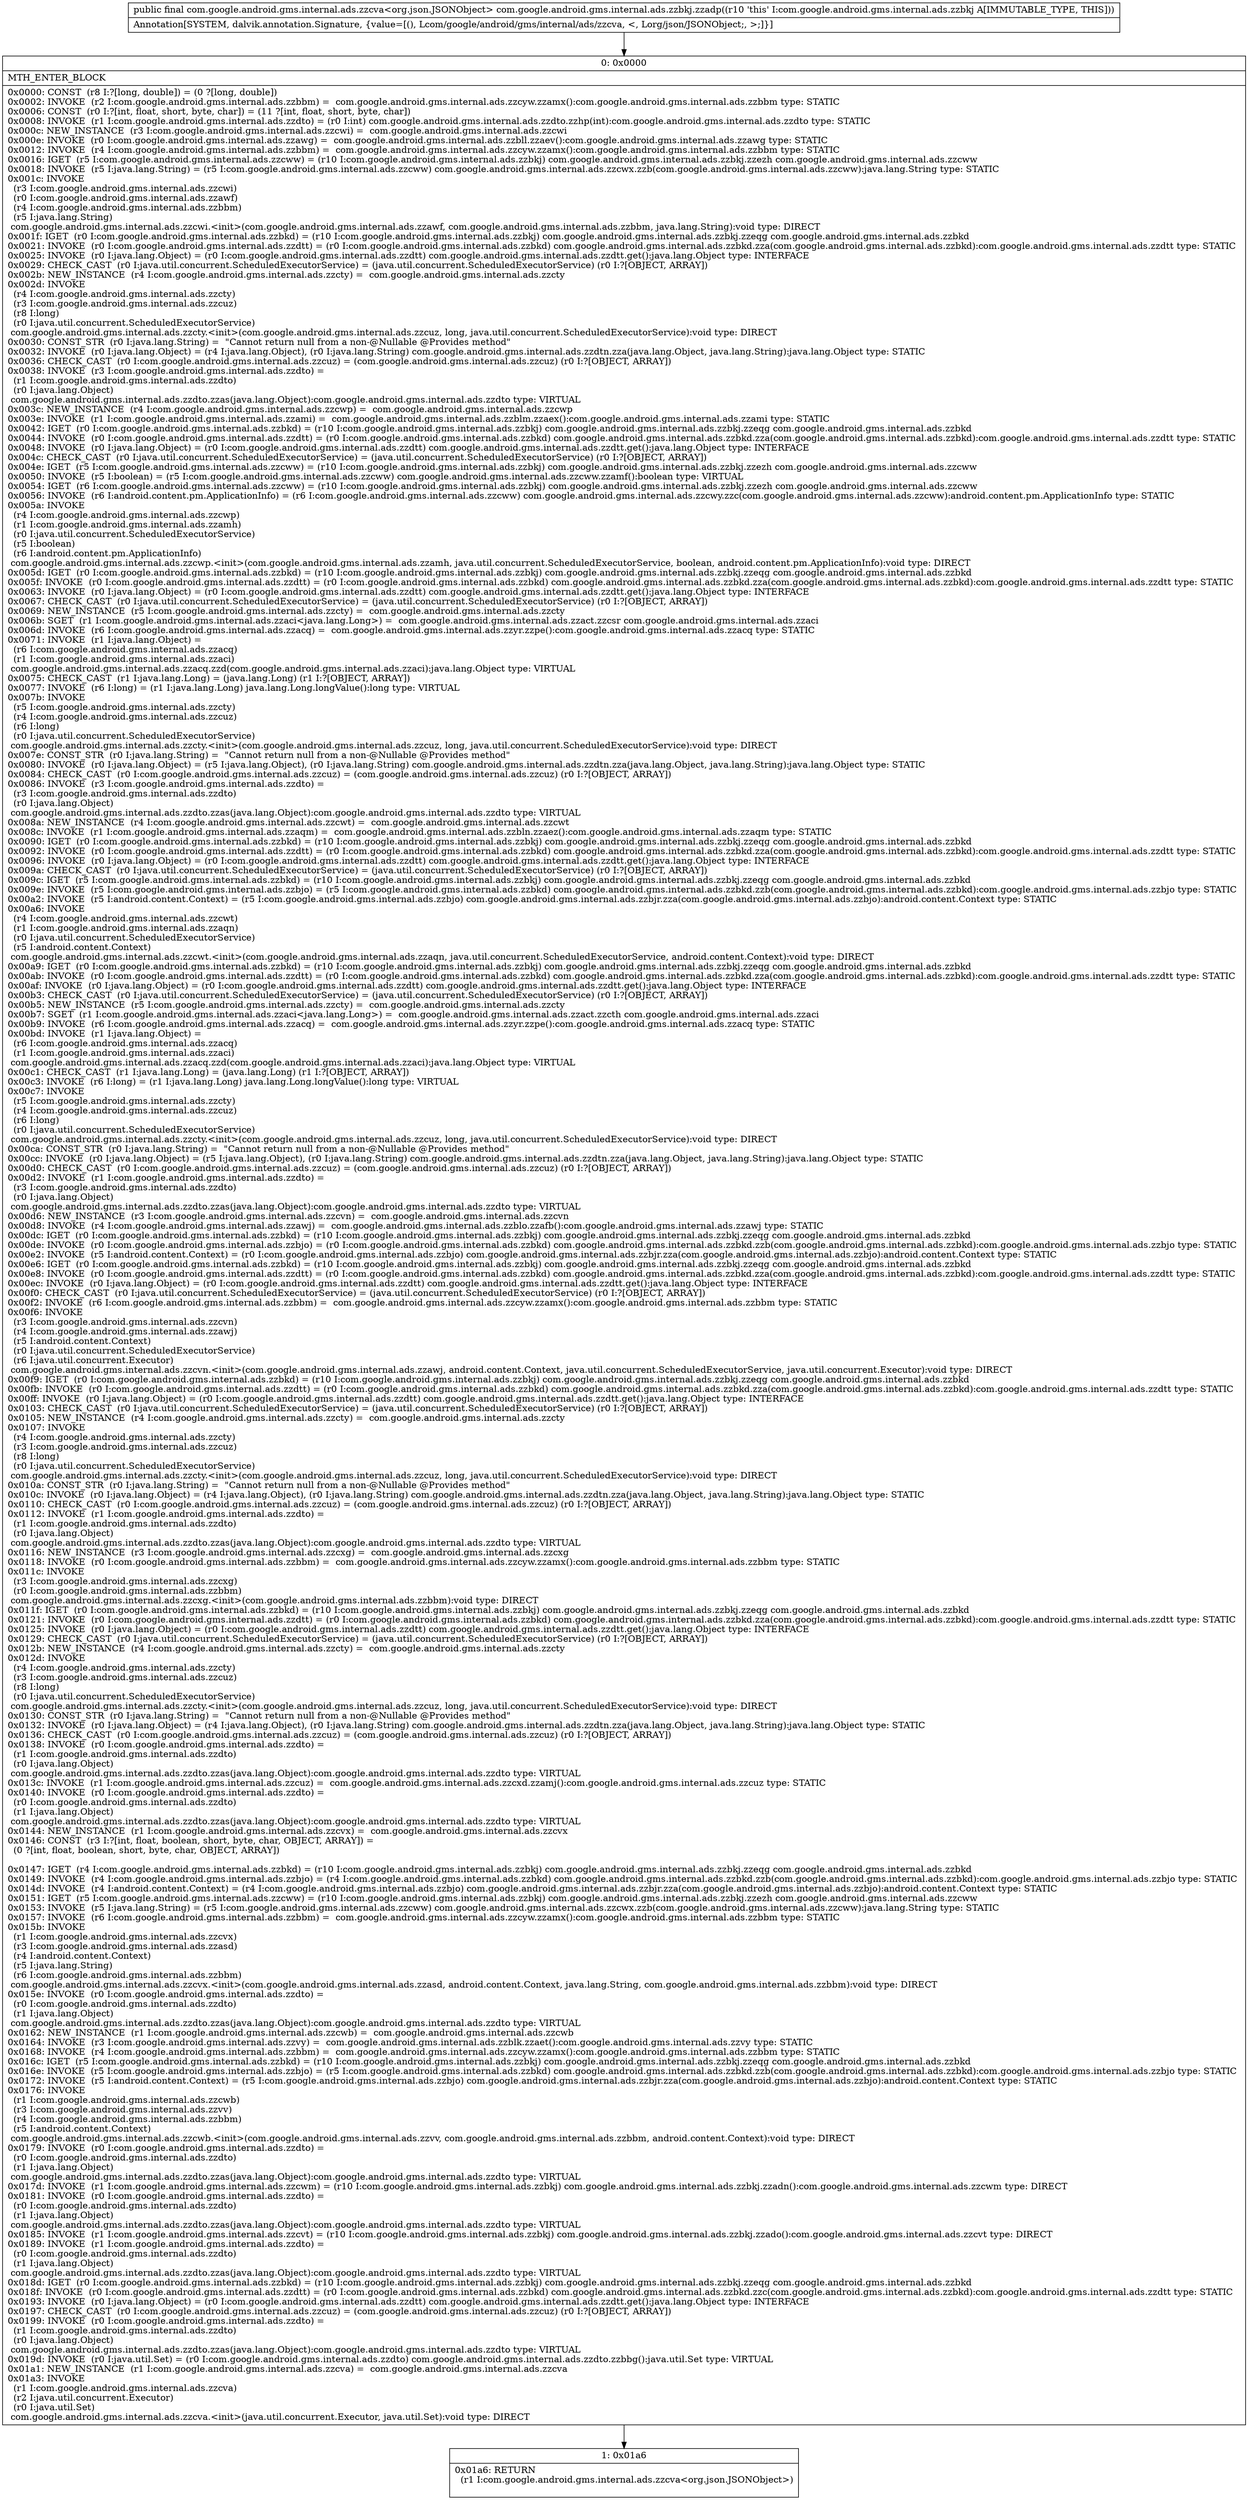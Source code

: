 digraph "CFG forcom.google.android.gms.internal.ads.zzbkj.zzadp()Lcom\/google\/android\/gms\/internal\/ads\/zzcva;" {
Node_0 [shape=record,label="{0\:\ 0x0000|MTH_ENTER_BLOCK\l|0x0000: CONST  (r8 I:?[long, double]) = (0 ?[long, double]) \l0x0002: INVOKE  (r2 I:com.google.android.gms.internal.ads.zzbbm) =  com.google.android.gms.internal.ads.zzcyw.zzamx():com.google.android.gms.internal.ads.zzbbm type: STATIC \l0x0006: CONST  (r0 I:?[int, float, short, byte, char]) = (11 ?[int, float, short, byte, char]) \l0x0008: INVOKE  (r1 I:com.google.android.gms.internal.ads.zzdto) = (r0 I:int) com.google.android.gms.internal.ads.zzdto.zzhp(int):com.google.android.gms.internal.ads.zzdto type: STATIC \l0x000c: NEW_INSTANCE  (r3 I:com.google.android.gms.internal.ads.zzcwi) =  com.google.android.gms.internal.ads.zzcwi \l0x000e: INVOKE  (r0 I:com.google.android.gms.internal.ads.zzawg) =  com.google.android.gms.internal.ads.zzbll.zzaev():com.google.android.gms.internal.ads.zzawg type: STATIC \l0x0012: INVOKE  (r4 I:com.google.android.gms.internal.ads.zzbbm) =  com.google.android.gms.internal.ads.zzcyw.zzamx():com.google.android.gms.internal.ads.zzbbm type: STATIC \l0x0016: IGET  (r5 I:com.google.android.gms.internal.ads.zzcww) = (r10 I:com.google.android.gms.internal.ads.zzbkj) com.google.android.gms.internal.ads.zzbkj.zzezh com.google.android.gms.internal.ads.zzcww \l0x0018: INVOKE  (r5 I:java.lang.String) = (r5 I:com.google.android.gms.internal.ads.zzcww) com.google.android.gms.internal.ads.zzcwx.zzb(com.google.android.gms.internal.ads.zzcww):java.lang.String type: STATIC \l0x001c: INVOKE  \l  (r3 I:com.google.android.gms.internal.ads.zzcwi)\l  (r0 I:com.google.android.gms.internal.ads.zzawf)\l  (r4 I:com.google.android.gms.internal.ads.zzbbm)\l  (r5 I:java.lang.String)\l com.google.android.gms.internal.ads.zzcwi.\<init\>(com.google.android.gms.internal.ads.zzawf, com.google.android.gms.internal.ads.zzbbm, java.lang.String):void type: DIRECT \l0x001f: IGET  (r0 I:com.google.android.gms.internal.ads.zzbkd) = (r10 I:com.google.android.gms.internal.ads.zzbkj) com.google.android.gms.internal.ads.zzbkj.zzeqg com.google.android.gms.internal.ads.zzbkd \l0x0021: INVOKE  (r0 I:com.google.android.gms.internal.ads.zzdtt) = (r0 I:com.google.android.gms.internal.ads.zzbkd) com.google.android.gms.internal.ads.zzbkd.zza(com.google.android.gms.internal.ads.zzbkd):com.google.android.gms.internal.ads.zzdtt type: STATIC \l0x0025: INVOKE  (r0 I:java.lang.Object) = (r0 I:com.google.android.gms.internal.ads.zzdtt) com.google.android.gms.internal.ads.zzdtt.get():java.lang.Object type: INTERFACE \l0x0029: CHECK_CAST  (r0 I:java.util.concurrent.ScheduledExecutorService) = (java.util.concurrent.ScheduledExecutorService) (r0 I:?[OBJECT, ARRAY]) \l0x002b: NEW_INSTANCE  (r4 I:com.google.android.gms.internal.ads.zzcty) =  com.google.android.gms.internal.ads.zzcty \l0x002d: INVOKE  \l  (r4 I:com.google.android.gms.internal.ads.zzcty)\l  (r3 I:com.google.android.gms.internal.ads.zzcuz)\l  (r8 I:long)\l  (r0 I:java.util.concurrent.ScheduledExecutorService)\l com.google.android.gms.internal.ads.zzcty.\<init\>(com.google.android.gms.internal.ads.zzcuz, long, java.util.concurrent.ScheduledExecutorService):void type: DIRECT \l0x0030: CONST_STR  (r0 I:java.lang.String) =  \"Cannot return null from a non\-@Nullable @Provides method\" \l0x0032: INVOKE  (r0 I:java.lang.Object) = (r4 I:java.lang.Object), (r0 I:java.lang.String) com.google.android.gms.internal.ads.zzdtn.zza(java.lang.Object, java.lang.String):java.lang.Object type: STATIC \l0x0036: CHECK_CAST  (r0 I:com.google.android.gms.internal.ads.zzcuz) = (com.google.android.gms.internal.ads.zzcuz) (r0 I:?[OBJECT, ARRAY]) \l0x0038: INVOKE  (r3 I:com.google.android.gms.internal.ads.zzdto) = \l  (r1 I:com.google.android.gms.internal.ads.zzdto)\l  (r0 I:java.lang.Object)\l com.google.android.gms.internal.ads.zzdto.zzas(java.lang.Object):com.google.android.gms.internal.ads.zzdto type: VIRTUAL \l0x003c: NEW_INSTANCE  (r4 I:com.google.android.gms.internal.ads.zzcwp) =  com.google.android.gms.internal.ads.zzcwp \l0x003e: INVOKE  (r1 I:com.google.android.gms.internal.ads.zzami) =  com.google.android.gms.internal.ads.zzblm.zzaex():com.google.android.gms.internal.ads.zzami type: STATIC \l0x0042: IGET  (r0 I:com.google.android.gms.internal.ads.zzbkd) = (r10 I:com.google.android.gms.internal.ads.zzbkj) com.google.android.gms.internal.ads.zzbkj.zzeqg com.google.android.gms.internal.ads.zzbkd \l0x0044: INVOKE  (r0 I:com.google.android.gms.internal.ads.zzdtt) = (r0 I:com.google.android.gms.internal.ads.zzbkd) com.google.android.gms.internal.ads.zzbkd.zza(com.google.android.gms.internal.ads.zzbkd):com.google.android.gms.internal.ads.zzdtt type: STATIC \l0x0048: INVOKE  (r0 I:java.lang.Object) = (r0 I:com.google.android.gms.internal.ads.zzdtt) com.google.android.gms.internal.ads.zzdtt.get():java.lang.Object type: INTERFACE \l0x004c: CHECK_CAST  (r0 I:java.util.concurrent.ScheduledExecutorService) = (java.util.concurrent.ScheduledExecutorService) (r0 I:?[OBJECT, ARRAY]) \l0x004e: IGET  (r5 I:com.google.android.gms.internal.ads.zzcww) = (r10 I:com.google.android.gms.internal.ads.zzbkj) com.google.android.gms.internal.ads.zzbkj.zzezh com.google.android.gms.internal.ads.zzcww \l0x0050: INVOKE  (r5 I:boolean) = (r5 I:com.google.android.gms.internal.ads.zzcww) com.google.android.gms.internal.ads.zzcww.zzamf():boolean type: VIRTUAL \l0x0054: IGET  (r6 I:com.google.android.gms.internal.ads.zzcww) = (r10 I:com.google.android.gms.internal.ads.zzbkj) com.google.android.gms.internal.ads.zzbkj.zzezh com.google.android.gms.internal.ads.zzcww \l0x0056: INVOKE  (r6 I:android.content.pm.ApplicationInfo) = (r6 I:com.google.android.gms.internal.ads.zzcww) com.google.android.gms.internal.ads.zzcwy.zzc(com.google.android.gms.internal.ads.zzcww):android.content.pm.ApplicationInfo type: STATIC \l0x005a: INVOKE  \l  (r4 I:com.google.android.gms.internal.ads.zzcwp)\l  (r1 I:com.google.android.gms.internal.ads.zzamh)\l  (r0 I:java.util.concurrent.ScheduledExecutorService)\l  (r5 I:boolean)\l  (r6 I:android.content.pm.ApplicationInfo)\l com.google.android.gms.internal.ads.zzcwp.\<init\>(com.google.android.gms.internal.ads.zzamh, java.util.concurrent.ScheduledExecutorService, boolean, android.content.pm.ApplicationInfo):void type: DIRECT \l0x005d: IGET  (r0 I:com.google.android.gms.internal.ads.zzbkd) = (r10 I:com.google.android.gms.internal.ads.zzbkj) com.google.android.gms.internal.ads.zzbkj.zzeqg com.google.android.gms.internal.ads.zzbkd \l0x005f: INVOKE  (r0 I:com.google.android.gms.internal.ads.zzdtt) = (r0 I:com.google.android.gms.internal.ads.zzbkd) com.google.android.gms.internal.ads.zzbkd.zza(com.google.android.gms.internal.ads.zzbkd):com.google.android.gms.internal.ads.zzdtt type: STATIC \l0x0063: INVOKE  (r0 I:java.lang.Object) = (r0 I:com.google.android.gms.internal.ads.zzdtt) com.google.android.gms.internal.ads.zzdtt.get():java.lang.Object type: INTERFACE \l0x0067: CHECK_CAST  (r0 I:java.util.concurrent.ScheduledExecutorService) = (java.util.concurrent.ScheduledExecutorService) (r0 I:?[OBJECT, ARRAY]) \l0x0069: NEW_INSTANCE  (r5 I:com.google.android.gms.internal.ads.zzcty) =  com.google.android.gms.internal.ads.zzcty \l0x006b: SGET  (r1 I:com.google.android.gms.internal.ads.zzaci\<java.lang.Long\>) =  com.google.android.gms.internal.ads.zzact.zzcsr com.google.android.gms.internal.ads.zzaci \l0x006d: INVOKE  (r6 I:com.google.android.gms.internal.ads.zzacq) =  com.google.android.gms.internal.ads.zzyr.zzpe():com.google.android.gms.internal.ads.zzacq type: STATIC \l0x0071: INVOKE  (r1 I:java.lang.Object) = \l  (r6 I:com.google.android.gms.internal.ads.zzacq)\l  (r1 I:com.google.android.gms.internal.ads.zzaci)\l com.google.android.gms.internal.ads.zzacq.zzd(com.google.android.gms.internal.ads.zzaci):java.lang.Object type: VIRTUAL \l0x0075: CHECK_CAST  (r1 I:java.lang.Long) = (java.lang.Long) (r1 I:?[OBJECT, ARRAY]) \l0x0077: INVOKE  (r6 I:long) = (r1 I:java.lang.Long) java.lang.Long.longValue():long type: VIRTUAL \l0x007b: INVOKE  \l  (r5 I:com.google.android.gms.internal.ads.zzcty)\l  (r4 I:com.google.android.gms.internal.ads.zzcuz)\l  (r6 I:long)\l  (r0 I:java.util.concurrent.ScheduledExecutorService)\l com.google.android.gms.internal.ads.zzcty.\<init\>(com.google.android.gms.internal.ads.zzcuz, long, java.util.concurrent.ScheduledExecutorService):void type: DIRECT \l0x007e: CONST_STR  (r0 I:java.lang.String) =  \"Cannot return null from a non\-@Nullable @Provides method\" \l0x0080: INVOKE  (r0 I:java.lang.Object) = (r5 I:java.lang.Object), (r0 I:java.lang.String) com.google.android.gms.internal.ads.zzdtn.zza(java.lang.Object, java.lang.String):java.lang.Object type: STATIC \l0x0084: CHECK_CAST  (r0 I:com.google.android.gms.internal.ads.zzcuz) = (com.google.android.gms.internal.ads.zzcuz) (r0 I:?[OBJECT, ARRAY]) \l0x0086: INVOKE  (r3 I:com.google.android.gms.internal.ads.zzdto) = \l  (r3 I:com.google.android.gms.internal.ads.zzdto)\l  (r0 I:java.lang.Object)\l com.google.android.gms.internal.ads.zzdto.zzas(java.lang.Object):com.google.android.gms.internal.ads.zzdto type: VIRTUAL \l0x008a: NEW_INSTANCE  (r4 I:com.google.android.gms.internal.ads.zzcwt) =  com.google.android.gms.internal.ads.zzcwt \l0x008c: INVOKE  (r1 I:com.google.android.gms.internal.ads.zzaqm) =  com.google.android.gms.internal.ads.zzbln.zzaez():com.google.android.gms.internal.ads.zzaqm type: STATIC \l0x0090: IGET  (r0 I:com.google.android.gms.internal.ads.zzbkd) = (r10 I:com.google.android.gms.internal.ads.zzbkj) com.google.android.gms.internal.ads.zzbkj.zzeqg com.google.android.gms.internal.ads.zzbkd \l0x0092: INVOKE  (r0 I:com.google.android.gms.internal.ads.zzdtt) = (r0 I:com.google.android.gms.internal.ads.zzbkd) com.google.android.gms.internal.ads.zzbkd.zza(com.google.android.gms.internal.ads.zzbkd):com.google.android.gms.internal.ads.zzdtt type: STATIC \l0x0096: INVOKE  (r0 I:java.lang.Object) = (r0 I:com.google.android.gms.internal.ads.zzdtt) com.google.android.gms.internal.ads.zzdtt.get():java.lang.Object type: INTERFACE \l0x009a: CHECK_CAST  (r0 I:java.util.concurrent.ScheduledExecutorService) = (java.util.concurrent.ScheduledExecutorService) (r0 I:?[OBJECT, ARRAY]) \l0x009c: IGET  (r5 I:com.google.android.gms.internal.ads.zzbkd) = (r10 I:com.google.android.gms.internal.ads.zzbkj) com.google.android.gms.internal.ads.zzbkj.zzeqg com.google.android.gms.internal.ads.zzbkd \l0x009e: INVOKE  (r5 I:com.google.android.gms.internal.ads.zzbjo) = (r5 I:com.google.android.gms.internal.ads.zzbkd) com.google.android.gms.internal.ads.zzbkd.zzb(com.google.android.gms.internal.ads.zzbkd):com.google.android.gms.internal.ads.zzbjo type: STATIC \l0x00a2: INVOKE  (r5 I:android.content.Context) = (r5 I:com.google.android.gms.internal.ads.zzbjo) com.google.android.gms.internal.ads.zzbjr.zza(com.google.android.gms.internal.ads.zzbjo):android.content.Context type: STATIC \l0x00a6: INVOKE  \l  (r4 I:com.google.android.gms.internal.ads.zzcwt)\l  (r1 I:com.google.android.gms.internal.ads.zzaqn)\l  (r0 I:java.util.concurrent.ScheduledExecutorService)\l  (r5 I:android.content.Context)\l com.google.android.gms.internal.ads.zzcwt.\<init\>(com.google.android.gms.internal.ads.zzaqn, java.util.concurrent.ScheduledExecutorService, android.content.Context):void type: DIRECT \l0x00a9: IGET  (r0 I:com.google.android.gms.internal.ads.zzbkd) = (r10 I:com.google.android.gms.internal.ads.zzbkj) com.google.android.gms.internal.ads.zzbkj.zzeqg com.google.android.gms.internal.ads.zzbkd \l0x00ab: INVOKE  (r0 I:com.google.android.gms.internal.ads.zzdtt) = (r0 I:com.google.android.gms.internal.ads.zzbkd) com.google.android.gms.internal.ads.zzbkd.zza(com.google.android.gms.internal.ads.zzbkd):com.google.android.gms.internal.ads.zzdtt type: STATIC \l0x00af: INVOKE  (r0 I:java.lang.Object) = (r0 I:com.google.android.gms.internal.ads.zzdtt) com.google.android.gms.internal.ads.zzdtt.get():java.lang.Object type: INTERFACE \l0x00b3: CHECK_CAST  (r0 I:java.util.concurrent.ScheduledExecutorService) = (java.util.concurrent.ScheduledExecutorService) (r0 I:?[OBJECT, ARRAY]) \l0x00b5: NEW_INSTANCE  (r5 I:com.google.android.gms.internal.ads.zzcty) =  com.google.android.gms.internal.ads.zzcty \l0x00b7: SGET  (r1 I:com.google.android.gms.internal.ads.zzaci\<java.lang.Long\>) =  com.google.android.gms.internal.ads.zzact.zzcth com.google.android.gms.internal.ads.zzaci \l0x00b9: INVOKE  (r6 I:com.google.android.gms.internal.ads.zzacq) =  com.google.android.gms.internal.ads.zzyr.zzpe():com.google.android.gms.internal.ads.zzacq type: STATIC \l0x00bd: INVOKE  (r1 I:java.lang.Object) = \l  (r6 I:com.google.android.gms.internal.ads.zzacq)\l  (r1 I:com.google.android.gms.internal.ads.zzaci)\l com.google.android.gms.internal.ads.zzacq.zzd(com.google.android.gms.internal.ads.zzaci):java.lang.Object type: VIRTUAL \l0x00c1: CHECK_CAST  (r1 I:java.lang.Long) = (java.lang.Long) (r1 I:?[OBJECT, ARRAY]) \l0x00c3: INVOKE  (r6 I:long) = (r1 I:java.lang.Long) java.lang.Long.longValue():long type: VIRTUAL \l0x00c7: INVOKE  \l  (r5 I:com.google.android.gms.internal.ads.zzcty)\l  (r4 I:com.google.android.gms.internal.ads.zzcuz)\l  (r6 I:long)\l  (r0 I:java.util.concurrent.ScheduledExecutorService)\l com.google.android.gms.internal.ads.zzcty.\<init\>(com.google.android.gms.internal.ads.zzcuz, long, java.util.concurrent.ScheduledExecutorService):void type: DIRECT \l0x00ca: CONST_STR  (r0 I:java.lang.String) =  \"Cannot return null from a non\-@Nullable @Provides method\" \l0x00cc: INVOKE  (r0 I:java.lang.Object) = (r5 I:java.lang.Object), (r0 I:java.lang.String) com.google.android.gms.internal.ads.zzdtn.zza(java.lang.Object, java.lang.String):java.lang.Object type: STATIC \l0x00d0: CHECK_CAST  (r0 I:com.google.android.gms.internal.ads.zzcuz) = (com.google.android.gms.internal.ads.zzcuz) (r0 I:?[OBJECT, ARRAY]) \l0x00d2: INVOKE  (r1 I:com.google.android.gms.internal.ads.zzdto) = \l  (r3 I:com.google.android.gms.internal.ads.zzdto)\l  (r0 I:java.lang.Object)\l com.google.android.gms.internal.ads.zzdto.zzas(java.lang.Object):com.google.android.gms.internal.ads.zzdto type: VIRTUAL \l0x00d6: NEW_INSTANCE  (r3 I:com.google.android.gms.internal.ads.zzcvn) =  com.google.android.gms.internal.ads.zzcvn \l0x00d8: INVOKE  (r4 I:com.google.android.gms.internal.ads.zzawj) =  com.google.android.gms.internal.ads.zzblo.zzafb():com.google.android.gms.internal.ads.zzawj type: STATIC \l0x00dc: IGET  (r0 I:com.google.android.gms.internal.ads.zzbkd) = (r10 I:com.google.android.gms.internal.ads.zzbkj) com.google.android.gms.internal.ads.zzbkj.zzeqg com.google.android.gms.internal.ads.zzbkd \l0x00de: INVOKE  (r0 I:com.google.android.gms.internal.ads.zzbjo) = (r0 I:com.google.android.gms.internal.ads.zzbkd) com.google.android.gms.internal.ads.zzbkd.zzb(com.google.android.gms.internal.ads.zzbkd):com.google.android.gms.internal.ads.zzbjo type: STATIC \l0x00e2: INVOKE  (r5 I:android.content.Context) = (r0 I:com.google.android.gms.internal.ads.zzbjo) com.google.android.gms.internal.ads.zzbjr.zza(com.google.android.gms.internal.ads.zzbjo):android.content.Context type: STATIC \l0x00e6: IGET  (r0 I:com.google.android.gms.internal.ads.zzbkd) = (r10 I:com.google.android.gms.internal.ads.zzbkj) com.google.android.gms.internal.ads.zzbkj.zzeqg com.google.android.gms.internal.ads.zzbkd \l0x00e8: INVOKE  (r0 I:com.google.android.gms.internal.ads.zzdtt) = (r0 I:com.google.android.gms.internal.ads.zzbkd) com.google.android.gms.internal.ads.zzbkd.zza(com.google.android.gms.internal.ads.zzbkd):com.google.android.gms.internal.ads.zzdtt type: STATIC \l0x00ec: INVOKE  (r0 I:java.lang.Object) = (r0 I:com.google.android.gms.internal.ads.zzdtt) com.google.android.gms.internal.ads.zzdtt.get():java.lang.Object type: INTERFACE \l0x00f0: CHECK_CAST  (r0 I:java.util.concurrent.ScheduledExecutorService) = (java.util.concurrent.ScheduledExecutorService) (r0 I:?[OBJECT, ARRAY]) \l0x00f2: INVOKE  (r6 I:com.google.android.gms.internal.ads.zzbbm) =  com.google.android.gms.internal.ads.zzcyw.zzamx():com.google.android.gms.internal.ads.zzbbm type: STATIC \l0x00f6: INVOKE  \l  (r3 I:com.google.android.gms.internal.ads.zzcvn)\l  (r4 I:com.google.android.gms.internal.ads.zzawj)\l  (r5 I:android.content.Context)\l  (r0 I:java.util.concurrent.ScheduledExecutorService)\l  (r6 I:java.util.concurrent.Executor)\l com.google.android.gms.internal.ads.zzcvn.\<init\>(com.google.android.gms.internal.ads.zzawj, android.content.Context, java.util.concurrent.ScheduledExecutorService, java.util.concurrent.Executor):void type: DIRECT \l0x00f9: IGET  (r0 I:com.google.android.gms.internal.ads.zzbkd) = (r10 I:com.google.android.gms.internal.ads.zzbkj) com.google.android.gms.internal.ads.zzbkj.zzeqg com.google.android.gms.internal.ads.zzbkd \l0x00fb: INVOKE  (r0 I:com.google.android.gms.internal.ads.zzdtt) = (r0 I:com.google.android.gms.internal.ads.zzbkd) com.google.android.gms.internal.ads.zzbkd.zza(com.google.android.gms.internal.ads.zzbkd):com.google.android.gms.internal.ads.zzdtt type: STATIC \l0x00ff: INVOKE  (r0 I:java.lang.Object) = (r0 I:com.google.android.gms.internal.ads.zzdtt) com.google.android.gms.internal.ads.zzdtt.get():java.lang.Object type: INTERFACE \l0x0103: CHECK_CAST  (r0 I:java.util.concurrent.ScheduledExecutorService) = (java.util.concurrent.ScheduledExecutorService) (r0 I:?[OBJECT, ARRAY]) \l0x0105: NEW_INSTANCE  (r4 I:com.google.android.gms.internal.ads.zzcty) =  com.google.android.gms.internal.ads.zzcty \l0x0107: INVOKE  \l  (r4 I:com.google.android.gms.internal.ads.zzcty)\l  (r3 I:com.google.android.gms.internal.ads.zzcuz)\l  (r8 I:long)\l  (r0 I:java.util.concurrent.ScheduledExecutorService)\l com.google.android.gms.internal.ads.zzcty.\<init\>(com.google.android.gms.internal.ads.zzcuz, long, java.util.concurrent.ScheduledExecutorService):void type: DIRECT \l0x010a: CONST_STR  (r0 I:java.lang.String) =  \"Cannot return null from a non\-@Nullable @Provides method\" \l0x010c: INVOKE  (r0 I:java.lang.Object) = (r4 I:java.lang.Object), (r0 I:java.lang.String) com.google.android.gms.internal.ads.zzdtn.zza(java.lang.Object, java.lang.String):java.lang.Object type: STATIC \l0x0110: CHECK_CAST  (r0 I:com.google.android.gms.internal.ads.zzcuz) = (com.google.android.gms.internal.ads.zzcuz) (r0 I:?[OBJECT, ARRAY]) \l0x0112: INVOKE  (r1 I:com.google.android.gms.internal.ads.zzdto) = \l  (r1 I:com.google.android.gms.internal.ads.zzdto)\l  (r0 I:java.lang.Object)\l com.google.android.gms.internal.ads.zzdto.zzas(java.lang.Object):com.google.android.gms.internal.ads.zzdto type: VIRTUAL \l0x0116: NEW_INSTANCE  (r3 I:com.google.android.gms.internal.ads.zzcxg) =  com.google.android.gms.internal.ads.zzcxg \l0x0118: INVOKE  (r0 I:com.google.android.gms.internal.ads.zzbbm) =  com.google.android.gms.internal.ads.zzcyw.zzamx():com.google.android.gms.internal.ads.zzbbm type: STATIC \l0x011c: INVOKE  \l  (r3 I:com.google.android.gms.internal.ads.zzcxg)\l  (r0 I:com.google.android.gms.internal.ads.zzbbm)\l com.google.android.gms.internal.ads.zzcxg.\<init\>(com.google.android.gms.internal.ads.zzbbm):void type: DIRECT \l0x011f: IGET  (r0 I:com.google.android.gms.internal.ads.zzbkd) = (r10 I:com.google.android.gms.internal.ads.zzbkj) com.google.android.gms.internal.ads.zzbkj.zzeqg com.google.android.gms.internal.ads.zzbkd \l0x0121: INVOKE  (r0 I:com.google.android.gms.internal.ads.zzdtt) = (r0 I:com.google.android.gms.internal.ads.zzbkd) com.google.android.gms.internal.ads.zzbkd.zza(com.google.android.gms.internal.ads.zzbkd):com.google.android.gms.internal.ads.zzdtt type: STATIC \l0x0125: INVOKE  (r0 I:java.lang.Object) = (r0 I:com.google.android.gms.internal.ads.zzdtt) com.google.android.gms.internal.ads.zzdtt.get():java.lang.Object type: INTERFACE \l0x0129: CHECK_CAST  (r0 I:java.util.concurrent.ScheduledExecutorService) = (java.util.concurrent.ScheduledExecutorService) (r0 I:?[OBJECT, ARRAY]) \l0x012b: NEW_INSTANCE  (r4 I:com.google.android.gms.internal.ads.zzcty) =  com.google.android.gms.internal.ads.zzcty \l0x012d: INVOKE  \l  (r4 I:com.google.android.gms.internal.ads.zzcty)\l  (r3 I:com.google.android.gms.internal.ads.zzcuz)\l  (r8 I:long)\l  (r0 I:java.util.concurrent.ScheduledExecutorService)\l com.google.android.gms.internal.ads.zzcty.\<init\>(com.google.android.gms.internal.ads.zzcuz, long, java.util.concurrent.ScheduledExecutorService):void type: DIRECT \l0x0130: CONST_STR  (r0 I:java.lang.String) =  \"Cannot return null from a non\-@Nullable @Provides method\" \l0x0132: INVOKE  (r0 I:java.lang.Object) = (r4 I:java.lang.Object), (r0 I:java.lang.String) com.google.android.gms.internal.ads.zzdtn.zza(java.lang.Object, java.lang.String):java.lang.Object type: STATIC \l0x0136: CHECK_CAST  (r0 I:com.google.android.gms.internal.ads.zzcuz) = (com.google.android.gms.internal.ads.zzcuz) (r0 I:?[OBJECT, ARRAY]) \l0x0138: INVOKE  (r0 I:com.google.android.gms.internal.ads.zzdto) = \l  (r1 I:com.google.android.gms.internal.ads.zzdto)\l  (r0 I:java.lang.Object)\l com.google.android.gms.internal.ads.zzdto.zzas(java.lang.Object):com.google.android.gms.internal.ads.zzdto type: VIRTUAL \l0x013c: INVOKE  (r1 I:com.google.android.gms.internal.ads.zzcuz) =  com.google.android.gms.internal.ads.zzcxd.zzamj():com.google.android.gms.internal.ads.zzcuz type: STATIC \l0x0140: INVOKE  (r0 I:com.google.android.gms.internal.ads.zzdto) = \l  (r0 I:com.google.android.gms.internal.ads.zzdto)\l  (r1 I:java.lang.Object)\l com.google.android.gms.internal.ads.zzdto.zzas(java.lang.Object):com.google.android.gms.internal.ads.zzdto type: VIRTUAL \l0x0144: NEW_INSTANCE  (r1 I:com.google.android.gms.internal.ads.zzcvx) =  com.google.android.gms.internal.ads.zzcvx \l0x0146: CONST  (r3 I:?[int, float, boolean, short, byte, char, OBJECT, ARRAY]) = \l  (0 ?[int, float, boolean, short, byte, char, OBJECT, ARRAY])\l \l0x0147: IGET  (r4 I:com.google.android.gms.internal.ads.zzbkd) = (r10 I:com.google.android.gms.internal.ads.zzbkj) com.google.android.gms.internal.ads.zzbkj.zzeqg com.google.android.gms.internal.ads.zzbkd \l0x0149: INVOKE  (r4 I:com.google.android.gms.internal.ads.zzbjo) = (r4 I:com.google.android.gms.internal.ads.zzbkd) com.google.android.gms.internal.ads.zzbkd.zzb(com.google.android.gms.internal.ads.zzbkd):com.google.android.gms.internal.ads.zzbjo type: STATIC \l0x014d: INVOKE  (r4 I:android.content.Context) = (r4 I:com.google.android.gms.internal.ads.zzbjo) com.google.android.gms.internal.ads.zzbjr.zza(com.google.android.gms.internal.ads.zzbjo):android.content.Context type: STATIC \l0x0151: IGET  (r5 I:com.google.android.gms.internal.ads.zzcww) = (r10 I:com.google.android.gms.internal.ads.zzbkj) com.google.android.gms.internal.ads.zzbkj.zzezh com.google.android.gms.internal.ads.zzcww \l0x0153: INVOKE  (r5 I:java.lang.String) = (r5 I:com.google.android.gms.internal.ads.zzcww) com.google.android.gms.internal.ads.zzcwx.zzb(com.google.android.gms.internal.ads.zzcww):java.lang.String type: STATIC \l0x0157: INVOKE  (r6 I:com.google.android.gms.internal.ads.zzbbm) =  com.google.android.gms.internal.ads.zzcyw.zzamx():com.google.android.gms.internal.ads.zzbbm type: STATIC \l0x015b: INVOKE  \l  (r1 I:com.google.android.gms.internal.ads.zzcvx)\l  (r3 I:com.google.android.gms.internal.ads.zzasd)\l  (r4 I:android.content.Context)\l  (r5 I:java.lang.String)\l  (r6 I:com.google.android.gms.internal.ads.zzbbm)\l com.google.android.gms.internal.ads.zzcvx.\<init\>(com.google.android.gms.internal.ads.zzasd, android.content.Context, java.lang.String, com.google.android.gms.internal.ads.zzbbm):void type: DIRECT \l0x015e: INVOKE  (r0 I:com.google.android.gms.internal.ads.zzdto) = \l  (r0 I:com.google.android.gms.internal.ads.zzdto)\l  (r1 I:java.lang.Object)\l com.google.android.gms.internal.ads.zzdto.zzas(java.lang.Object):com.google.android.gms.internal.ads.zzdto type: VIRTUAL \l0x0162: NEW_INSTANCE  (r1 I:com.google.android.gms.internal.ads.zzcwb) =  com.google.android.gms.internal.ads.zzcwb \l0x0164: INVOKE  (r3 I:com.google.android.gms.internal.ads.zzvy) =  com.google.android.gms.internal.ads.zzblk.zzaet():com.google.android.gms.internal.ads.zzvy type: STATIC \l0x0168: INVOKE  (r4 I:com.google.android.gms.internal.ads.zzbbm) =  com.google.android.gms.internal.ads.zzcyw.zzamx():com.google.android.gms.internal.ads.zzbbm type: STATIC \l0x016c: IGET  (r5 I:com.google.android.gms.internal.ads.zzbkd) = (r10 I:com.google.android.gms.internal.ads.zzbkj) com.google.android.gms.internal.ads.zzbkj.zzeqg com.google.android.gms.internal.ads.zzbkd \l0x016e: INVOKE  (r5 I:com.google.android.gms.internal.ads.zzbjo) = (r5 I:com.google.android.gms.internal.ads.zzbkd) com.google.android.gms.internal.ads.zzbkd.zzb(com.google.android.gms.internal.ads.zzbkd):com.google.android.gms.internal.ads.zzbjo type: STATIC \l0x0172: INVOKE  (r5 I:android.content.Context) = (r5 I:com.google.android.gms.internal.ads.zzbjo) com.google.android.gms.internal.ads.zzbjr.zza(com.google.android.gms.internal.ads.zzbjo):android.content.Context type: STATIC \l0x0176: INVOKE  \l  (r1 I:com.google.android.gms.internal.ads.zzcwb)\l  (r3 I:com.google.android.gms.internal.ads.zzvv)\l  (r4 I:com.google.android.gms.internal.ads.zzbbm)\l  (r5 I:android.content.Context)\l com.google.android.gms.internal.ads.zzcwb.\<init\>(com.google.android.gms.internal.ads.zzvv, com.google.android.gms.internal.ads.zzbbm, android.content.Context):void type: DIRECT \l0x0179: INVOKE  (r0 I:com.google.android.gms.internal.ads.zzdto) = \l  (r0 I:com.google.android.gms.internal.ads.zzdto)\l  (r1 I:java.lang.Object)\l com.google.android.gms.internal.ads.zzdto.zzas(java.lang.Object):com.google.android.gms.internal.ads.zzdto type: VIRTUAL \l0x017d: INVOKE  (r1 I:com.google.android.gms.internal.ads.zzcwm) = (r10 I:com.google.android.gms.internal.ads.zzbkj) com.google.android.gms.internal.ads.zzbkj.zzadn():com.google.android.gms.internal.ads.zzcwm type: DIRECT \l0x0181: INVOKE  (r0 I:com.google.android.gms.internal.ads.zzdto) = \l  (r0 I:com.google.android.gms.internal.ads.zzdto)\l  (r1 I:java.lang.Object)\l com.google.android.gms.internal.ads.zzdto.zzas(java.lang.Object):com.google.android.gms.internal.ads.zzdto type: VIRTUAL \l0x0185: INVOKE  (r1 I:com.google.android.gms.internal.ads.zzcvt) = (r10 I:com.google.android.gms.internal.ads.zzbkj) com.google.android.gms.internal.ads.zzbkj.zzado():com.google.android.gms.internal.ads.zzcvt type: DIRECT \l0x0189: INVOKE  (r1 I:com.google.android.gms.internal.ads.zzdto) = \l  (r0 I:com.google.android.gms.internal.ads.zzdto)\l  (r1 I:java.lang.Object)\l com.google.android.gms.internal.ads.zzdto.zzas(java.lang.Object):com.google.android.gms.internal.ads.zzdto type: VIRTUAL \l0x018d: IGET  (r0 I:com.google.android.gms.internal.ads.zzbkd) = (r10 I:com.google.android.gms.internal.ads.zzbkj) com.google.android.gms.internal.ads.zzbkj.zzeqg com.google.android.gms.internal.ads.zzbkd \l0x018f: INVOKE  (r0 I:com.google.android.gms.internal.ads.zzdtt) = (r0 I:com.google.android.gms.internal.ads.zzbkd) com.google.android.gms.internal.ads.zzbkd.zzc(com.google.android.gms.internal.ads.zzbkd):com.google.android.gms.internal.ads.zzdtt type: STATIC \l0x0193: INVOKE  (r0 I:java.lang.Object) = (r0 I:com.google.android.gms.internal.ads.zzdtt) com.google.android.gms.internal.ads.zzdtt.get():java.lang.Object type: INTERFACE \l0x0197: CHECK_CAST  (r0 I:com.google.android.gms.internal.ads.zzcuz) = (com.google.android.gms.internal.ads.zzcuz) (r0 I:?[OBJECT, ARRAY]) \l0x0199: INVOKE  (r0 I:com.google.android.gms.internal.ads.zzdto) = \l  (r1 I:com.google.android.gms.internal.ads.zzdto)\l  (r0 I:java.lang.Object)\l com.google.android.gms.internal.ads.zzdto.zzas(java.lang.Object):com.google.android.gms.internal.ads.zzdto type: VIRTUAL \l0x019d: INVOKE  (r0 I:java.util.Set) = (r0 I:com.google.android.gms.internal.ads.zzdto) com.google.android.gms.internal.ads.zzdto.zzbbg():java.util.Set type: VIRTUAL \l0x01a1: NEW_INSTANCE  (r1 I:com.google.android.gms.internal.ads.zzcva) =  com.google.android.gms.internal.ads.zzcva \l0x01a3: INVOKE  \l  (r1 I:com.google.android.gms.internal.ads.zzcva)\l  (r2 I:java.util.concurrent.Executor)\l  (r0 I:java.util.Set)\l com.google.android.gms.internal.ads.zzcva.\<init\>(java.util.concurrent.Executor, java.util.Set):void type: DIRECT \l}"];
Node_1 [shape=record,label="{1\:\ 0x01a6|0x01a6: RETURN  \l  (r1 I:com.google.android.gms.internal.ads.zzcva\<org.json.JSONObject\>)\l \l}"];
MethodNode[shape=record,label="{public final com.google.android.gms.internal.ads.zzcva\<org.json.JSONObject\> com.google.android.gms.internal.ads.zzbkj.zzadp((r10 'this' I:com.google.android.gms.internal.ads.zzbkj A[IMMUTABLE_TYPE, THIS]))  | Annotation[SYSTEM, dalvik.annotation.Signature, \{value=[(), Lcom\/google\/android\/gms\/internal\/ads\/zzcva, \<, Lorg\/json\/JSONObject;, \>;]\}]\l}"];
MethodNode -> Node_0;
Node_0 -> Node_1;
}

